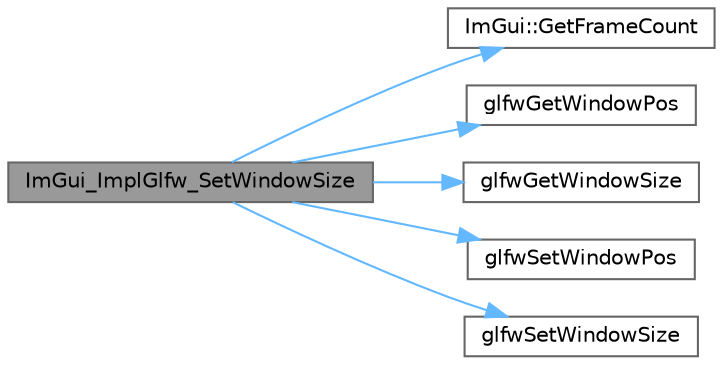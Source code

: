 digraph "ImGui_ImplGlfw_SetWindowSize"
{
 // LATEX_PDF_SIZE
  bgcolor="transparent";
  edge [fontname=Helvetica,fontsize=10,labelfontname=Helvetica,labelfontsize=10];
  node [fontname=Helvetica,fontsize=10,shape=box,height=0.2,width=0.4];
  rankdir="LR";
  Node1 [id="Node000001",label="ImGui_ImplGlfw_SetWindowSize",height=0.2,width=0.4,color="gray40", fillcolor="grey60", style="filled", fontcolor="black",tooltip=" "];
  Node1 -> Node2 [id="edge6_Node000001_Node000002",color="steelblue1",style="solid",tooltip=" "];
  Node2 [id="Node000002",label="ImGui::GetFrameCount",height=0.2,width=0.4,color="grey40", fillcolor="white", style="filled",URL="$namespace_im_gui.html#a0180211f23fc10807dfc3d2f6e8681f9",tooltip=" "];
  Node1 -> Node3 [id="edge7_Node000001_Node000003",color="steelblue1",style="solid",tooltip=" "];
  Node3 [id="Node000003",label="glfwGetWindowPos",height=0.2,width=0.4,color="grey40", fillcolor="white", style="filled",URL="$group__window.html#ga0076a8591ef7494d359730cf2250b45b",tooltip="Retrieves the position of the content area of the specified window."];
  Node1 -> Node4 [id="edge8_Node000001_Node000004",color="steelblue1",style="solid",tooltip=" "];
  Node4 [id="Node000004",label="glfwGetWindowSize",height=0.2,width=0.4,color="grey40", fillcolor="white", style="filled",URL="$group__window.html#ga7feb769ebb3f3d21579b5a3fb07be76e",tooltip="Retrieves the size of the content area of the specified window."];
  Node1 -> Node5 [id="edge9_Node000001_Node000005",color="steelblue1",style="solid",tooltip=" "];
  Node5 [id="Node000005",label="glfwSetWindowPos",height=0.2,width=0.4,color="grey40", fillcolor="white", style="filled",URL="$group__window.html#ga0dc8d880a0d87be16d3ea8114561f6f0",tooltip="Sets the position of the content area of the specified window."];
  Node1 -> Node6 [id="edge10_Node000001_Node000006",color="steelblue1",style="solid",tooltip=" "];
  Node6 [id="Node000006",label="glfwSetWindowSize",height=0.2,width=0.4,color="grey40", fillcolor="white", style="filled",URL="$group__window.html#gae54d1f4915ded15e267ddd3f41496cd2",tooltip="Sets the size of the content area of the specified window."];
}

